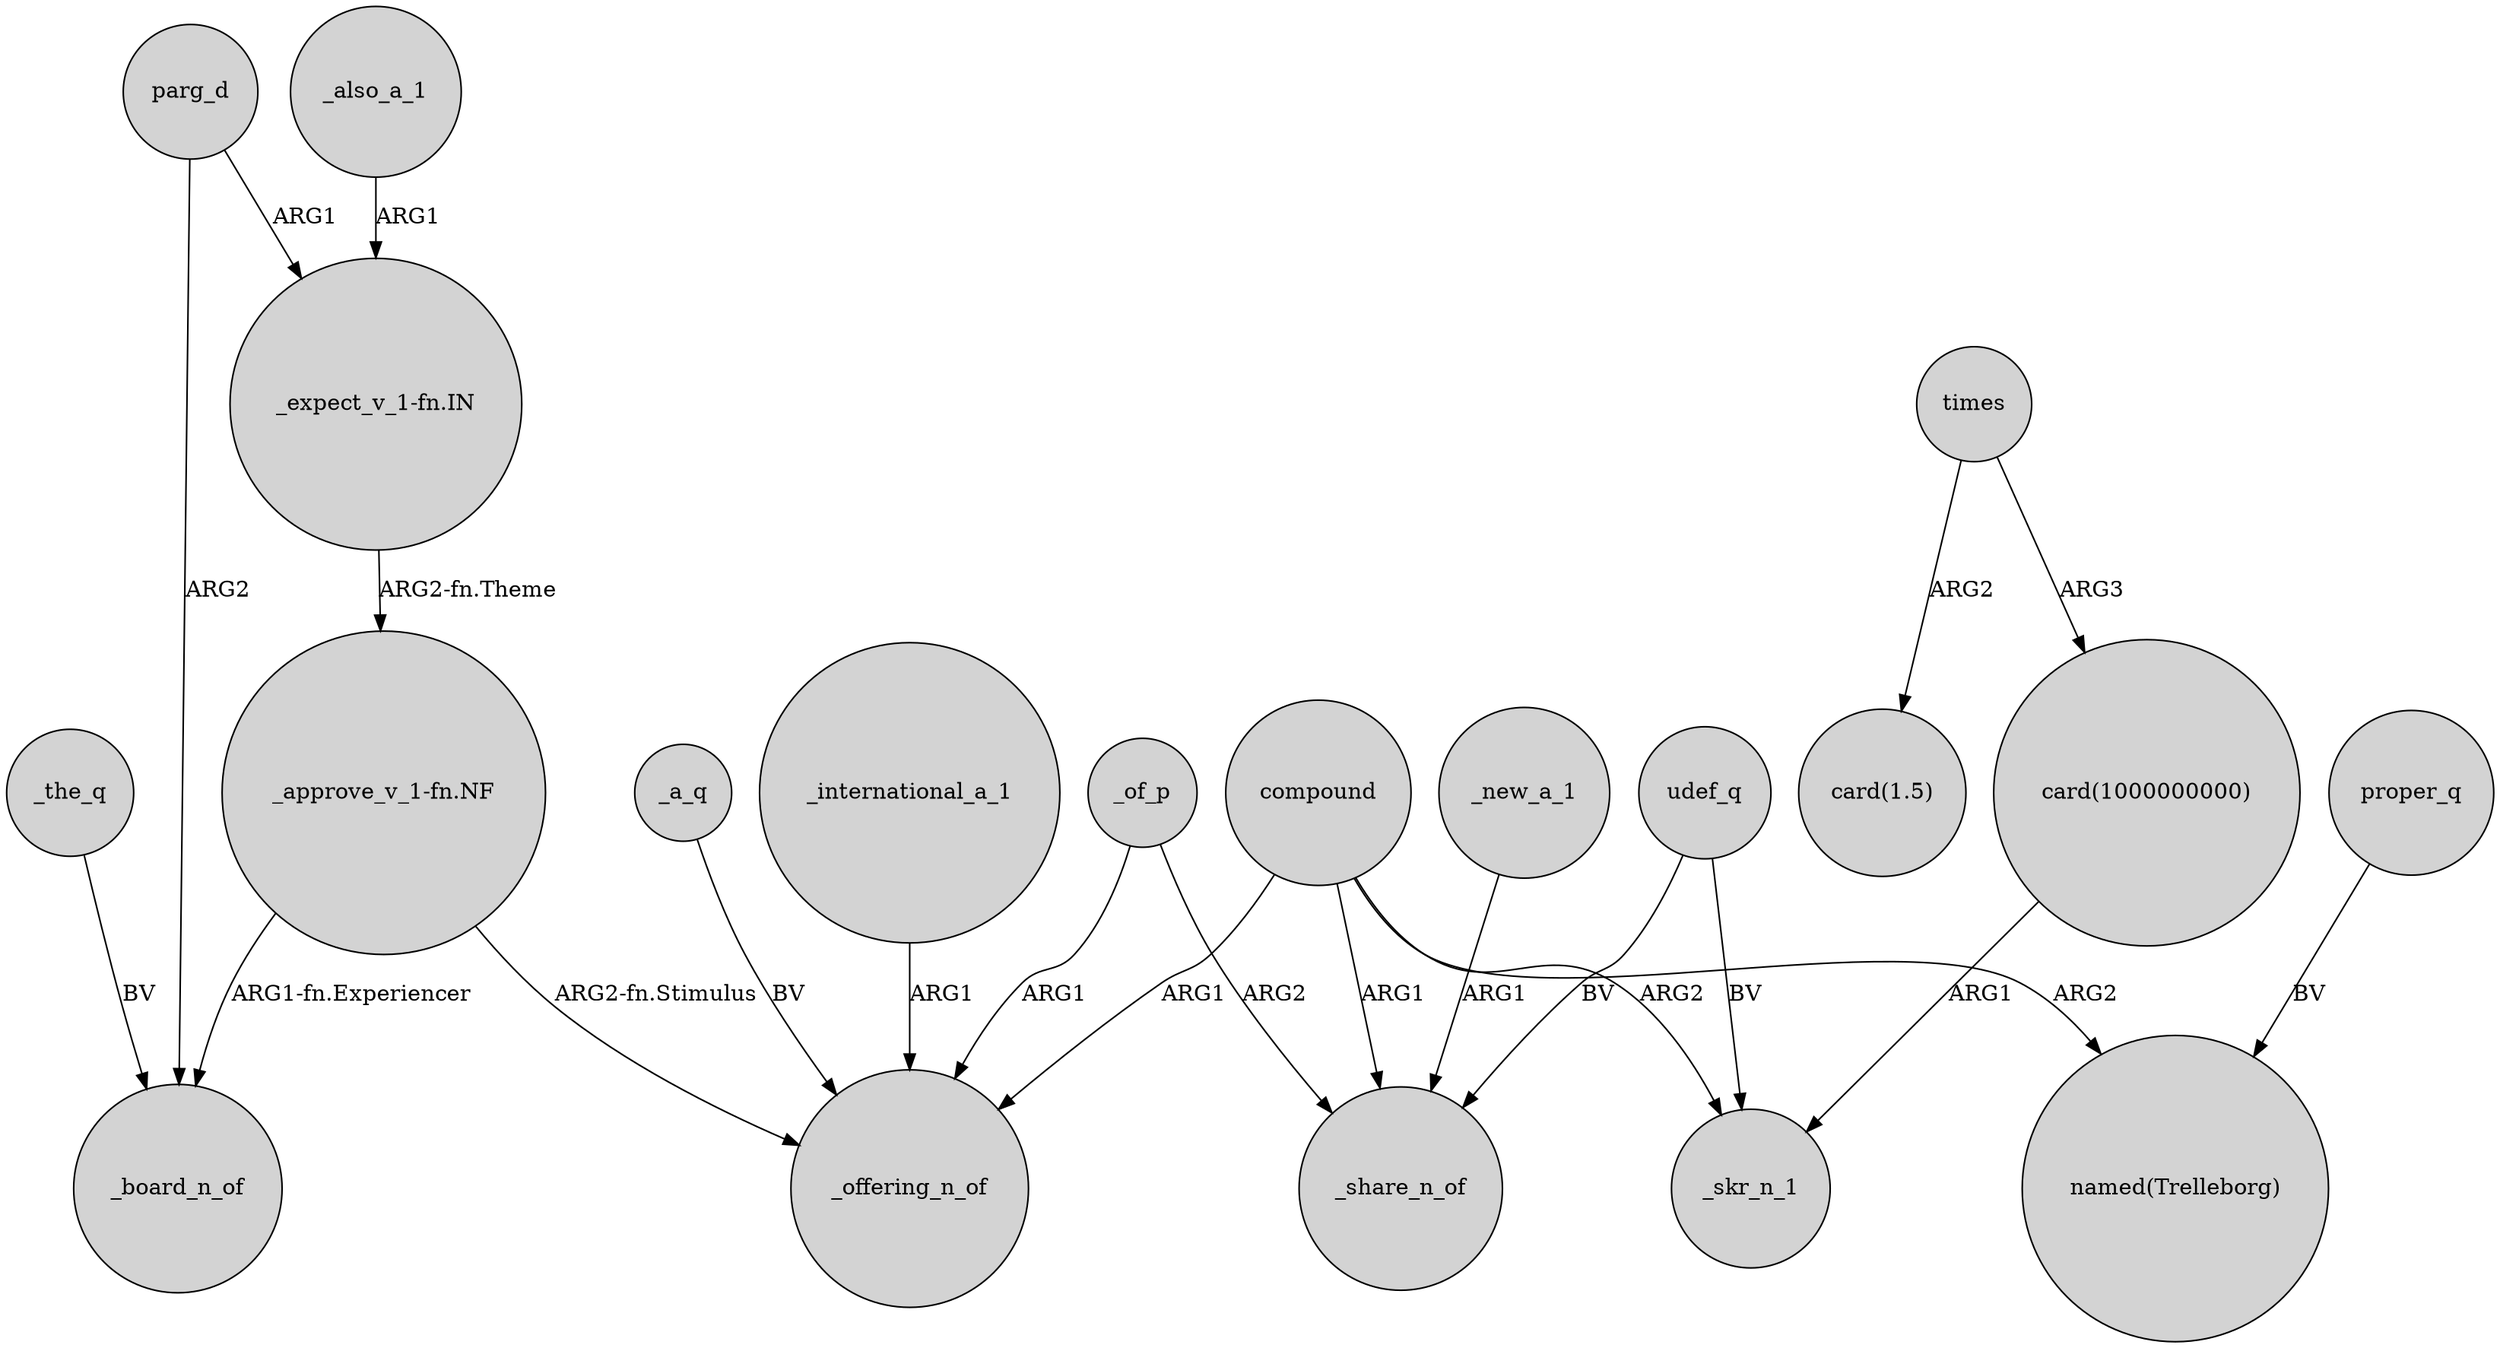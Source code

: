 digraph {
	node [shape=circle style=filled]
	"_expect_v_1-fn.IN" -> "_approve_v_1-fn.NF" [label="ARG2-fn.Theme"]
	times -> "card(1.5)" [label=ARG2]
	compound -> _skr_n_1 [label=ARG2]
	times -> "card(1000000000)" [label=ARG3]
	_new_a_1 -> _share_n_of [label=ARG1]
	"_approve_v_1-fn.NF" -> _board_n_of [label="ARG1-fn.Experiencer"]
	_the_q -> _board_n_of [label=BV]
	compound -> "named(Trelleborg)" [label=ARG2]
	parg_d -> "_expect_v_1-fn.IN" [label=ARG1]
	_of_p -> _offering_n_of [label=ARG1]
	compound -> _share_n_of [label=ARG1]
	udef_q -> _share_n_of [label=BV]
	_international_a_1 -> _offering_n_of [label=ARG1]
	proper_q -> "named(Trelleborg)" [label=BV]
	_also_a_1 -> "_expect_v_1-fn.IN" [label=ARG1]
	"_approve_v_1-fn.NF" -> _offering_n_of [label="ARG2-fn.Stimulus"]
	"card(1000000000)" -> _skr_n_1 [label=ARG1]
	_of_p -> _share_n_of [label=ARG2]
	parg_d -> _board_n_of [label=ARG2]
	_a_q -> _offering_n_of [label=BV]
	compound -> _offering_n_of [label=ARG1]
	udef_q -> _skr_n_1 [label=BV]
}
